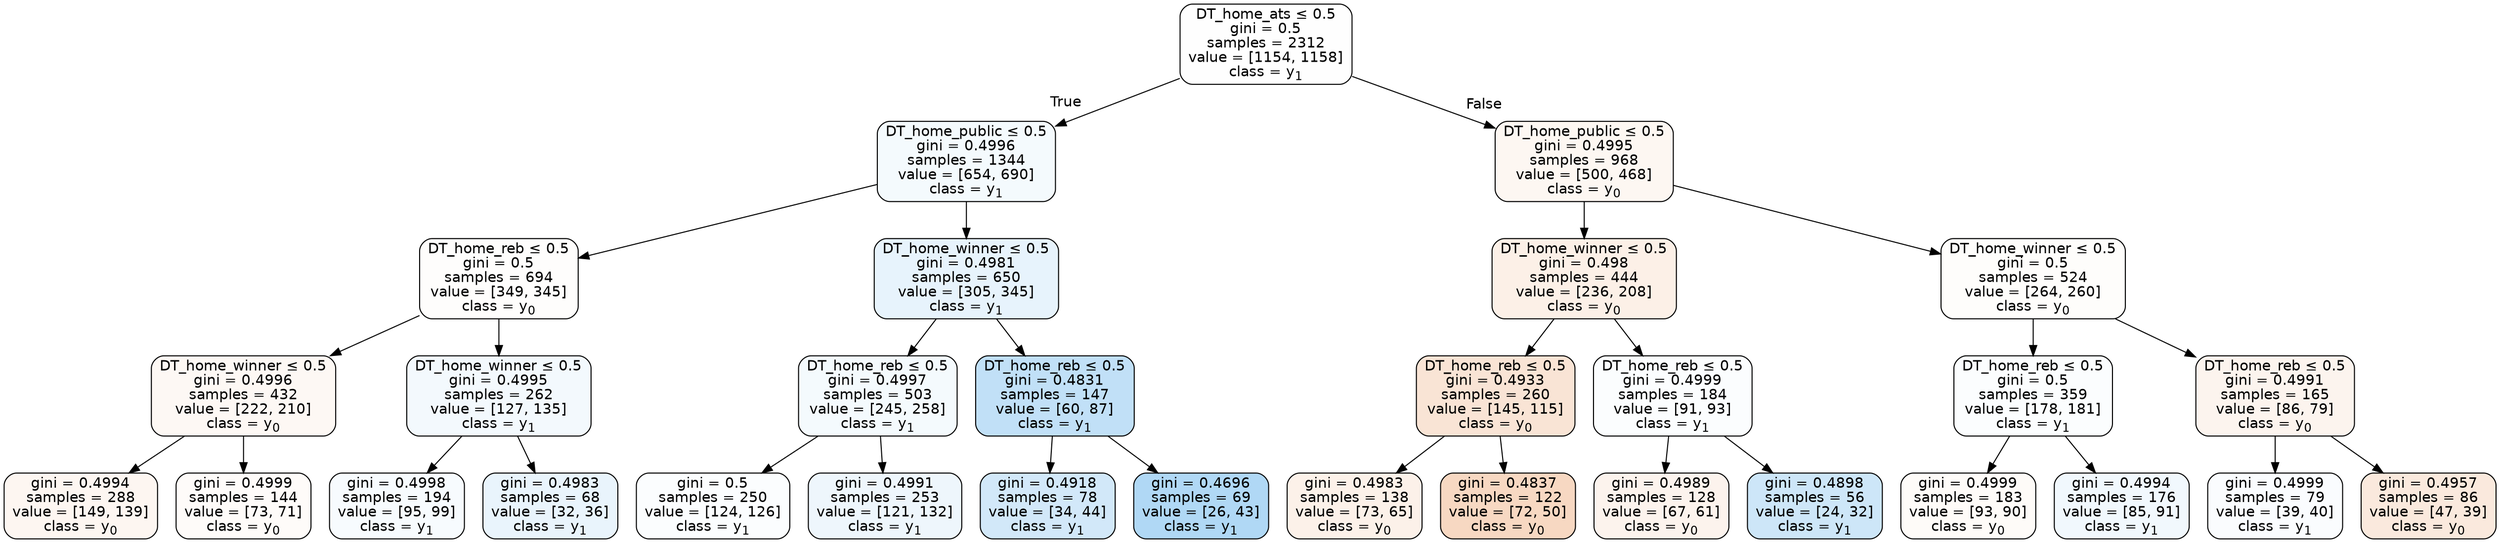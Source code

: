 digraph Tree {
node [shape=box, style="filled, rounded", color="black", fontname=helvetica] ;
edge [fontname=helvetica] ;
0 [label=<DT_home_ats &le; 0.5<br/>gini = 0.5<br/>samples = 2312<br/>value = [1154, 1158]<br/>class = y<SUB>1</SUB>>, fillcolor="#399de501"] ;
1 [label=<DT_home_public &le; 0.5<br/>gini = 0.4996<br/>samples = 1344<br/>value = [654, 690]<br/>class = y<SUB>1</SUB>>, fillcolor="#399de50d"] ;
0 -> 1 [labeldistance=2.5, labelangle=45, headlabel="True"] ;
2 [label=<DT_home_reb &le; 0.5<br/>gini = 0.5<br/>samples = 694<br/>value = [349, 345]<br/>class = y<SUB>0</SUB>>, fillcolor="#e5813903"] ;
1 -> 2 ;
3 [label=<DT_home_winner &le; 0.5<br/>gini = 0.4996<br/>samples = 432<br/>value = [222, 210]<br/>class = y<SUB>0</SUB>>, fillcolor="#e581390e"] ;
2 -> 3 ;
4 [label=<gini = 0.4994<br/>samples = 288<br/>value = [149, 139]<br/>class = y<SUB>0</SUB>>, fillcolor="#e5813911"] ;
3 -> 4 ;
5 [label=<gini = 0.4999<br/>samples = 144<br/>value = [73, 71]<br/>class = y<SUB>0</SUB>>, fillcolor="#e5813907"] ;
3 -> 5 ;
6 [label=<DT_home_winner &le; 0.5<br/>gini = 0.4995<br/>samples = 262<br/>value = [127, 135]<br/>class = y<SUB>1</SUB>>, fillcolor="#399de50f"] ;
2 -> 6 ;
7 [label=<gini = 0.4998<br/>samples = 194<br/>value = [95, 99]<br/>class = y<SUB>1</SUB>>, fillcolor="#399de50a"] ;
6 -> 7 ;
8 [label=<gini = 0.4983<br/>samples = 68<br/>value = [32, 36]<br/>class = y<SUB>1</SUB>>, fillcolor="#399de51c"] ;
6 -> 8 ;
9 [label=<DT_home_winner &le; 0.5<br/>gini = 0.4981<br/>samples = 650<br/>value = [305, 345]<br/>class = y<SUB>1</SUB>>, fillcolor="#399de51e"] ;
1 -> 9 ;
10 [label=<DT_home_reb &le; 0.5<br/>gini = 0.4997<br/>samples = 503<br/>value = [245, 258]<br/>class = y<SUB>1</SUB>>, fillcolor="#399de50d"] ;
9 -> 10 ;
11 [label=<gini = 0.5<br/>samples = 250<br/>value = [124, 126]<br/>class = y<SUB>1</SUB>>, fillcolor="#399de504"] ;
10 -> 11 ;
12 [label=<gini = 0.4991<br/>samples = 253<br/>value = [121, 132]<br/>class = y<SUB>1</SUB>>, fillcolor="#399de515"] ;
10 -> 12 ;
13 [label=<DT_home_reb &le; 0.5<br/>gini = 0.4831<br/>samples = 147<br/>value = [60, 87]<br/>class = y<SUB>1</SUB>>, fillcolor="#399de54f"] ;
9 -> 13 ;
14 [label=<gini = 0.4918<br/>samples = 78<br/>value = [34, 44]<br/>class = y<SUB>1</SUB>>, fillcolor="#399de53a"] ;
13 -> 14 ;
15 [label=<gini = 0.4696<br/>samples = 69<br/>value = [26, 43]<br/>class = y<SUB>1</SUB>>, fillcolor="#399de565"] ;
13 -> 15 ;
16 [label=<DT_home_public &le; 0.5<br/>gini = 0.4995<br/>samples = 968<br/>value = [500, 468]<br/>class = y<SUB>0</SUB>>, fillcolor="#e5813910"] ;
0 -> 16 [labeldistance=2.5, labelangle=-45, headlabel="False"] ;
17 [label=<DT_home_winner &le; 0.5<br/>gini = 0.498<br/>samples = 444<br/>value = [236, 208]<br/>class = y<SUB>0</SUB>>, fillcolor="#e581391e"] ;
16 -> 17 ;
18 [label=<DT_home_reb &le; 0.5<br/>gini = 0.4933<br/>samples = 260<br/>value = [145, 115]<br/>class = y<SUB>0</SUB>>, fillcolor="#e5813935"] ;
17 -> 18 ;
19 [label=<gini = 0.4983<br/>samples = 138<br/>value = [73, 65]<br/>class = y<SUB>0</SUB>>, fillcolor="#e581391c"] ;
18 -> 19 ;
20 [label=<gini = 0.4837<br/>samples = 122<br/>value = [72, 50]<br/>class = y<SUB>0</SUB>>, fillcolor="#e581394e"] ;
18 -> 20 ;
21 [label=<DT_home_reb &le; 0.5<br/>gini = 0.4999<br/>samples = 184<br/>value = [91, 93]<br/>class = y<SUB>1</SUB>>, fillcolor="#399de505"] ;
17 -> 21 ;
22 [label=<gini = 0.4989<br/>samples = 128<br/>value = [67, 61]<br/>class = y<SUB>0</SUB>>, fillcolor="#e5813917"] ;
21 -> 22 ;
23 [label=<gini = 0.4898<br/>samples = 56<br/>value = [24, 32]<br/>class = y<SUB>1</SUB>>, fillcolor="#399de540"] ;
21 -> 23 ;
24 [label=<DT_home_winner &le; 0.5<br/>gini = 0.5<br/>samples = 524<br/>value = [264, 260]<br/>class = y<SUB>0</SUB>>, fillcolor="#e5813904"] ;
16 -> 24 ;
25 [label=<DT_home_reb &le; 0.5<br/>gini = 0.5<br/>samples = 359<br/>value = [178, 181]<br/>class = y<SUB>1</SUB>>, fillcolor="#399de504"] ;
24 -> 25 ;
26 [label=<gini = 0.4999<br/>samples = 183<br/>value = [93, 90]<br/>class = y<SUB>0</SUB>>, fillcolor="#e5813908"] ;
25 -> 26 ;
27 [label=<gini = 0.4994<br/>samples = 176<br/>value = [85, 91]<br/>class = y<SUB>1</SUB>>, fillcolor="#399de511"] ;
25 -> 27 ;
28 [label=<DT_home_reb &le; 0.5<br/>gini = 0.4991<br/>samples = 165<br/>value = [86, 79]<br/>class = y<SUB>0</SUB>>, fillcolor="#e5813915"] ;
24 -> 28 ;
29 [label=<gini = 0.4999<br/>samples = 79<br/>value = [39, 40]<br/>class = y<SUB>1</SUB>>, fillcolor="#399de506"] ;
28 -> 29 ;
30 [label=<gini = 0.4957<br/>samples = 86<br/>value = [47, 39]<br/>class = y<SUB>0</SUB>>, fillcolor="#e581392b"] ;
28 -> 30 ;
}